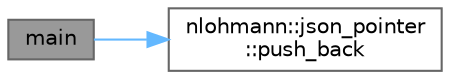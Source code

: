 digraph "main"
{
 // LATEX_PDF_SIZE
  bgcolor="transparent";
  edge [fontname=Helvetica,fontsize=10,labelfontname=Helvetica,labelfontsize=10];
  node [fontname=Helvetica,fontsize=10,shape=box,height=0.2,width=0.4];
  rankdir="LR";
  Node1 [id="Node000001",label="main",height=0.2,width=0.4,color="gray40", fillcolor="grey60", style="filled", fontcolor="black",tooltip=" "];
  Node1 -> Node2 [id="edge1_Node000001_Node000002",color="steelblue1",style="solid",tooltip=" "];
  Node2 [id="Node000002",label="nlohmann::json_pointer\l::push_back",height=0.2,width=0.4,color="grey40", fillcolor="white", style="filled",URL="$classnlohmann_1_1json__pointer.html#a697d12b5bd6205f8866691b166b7c7dc",tooltip="append an unescaped token at the end of the reference pointer"];
}
